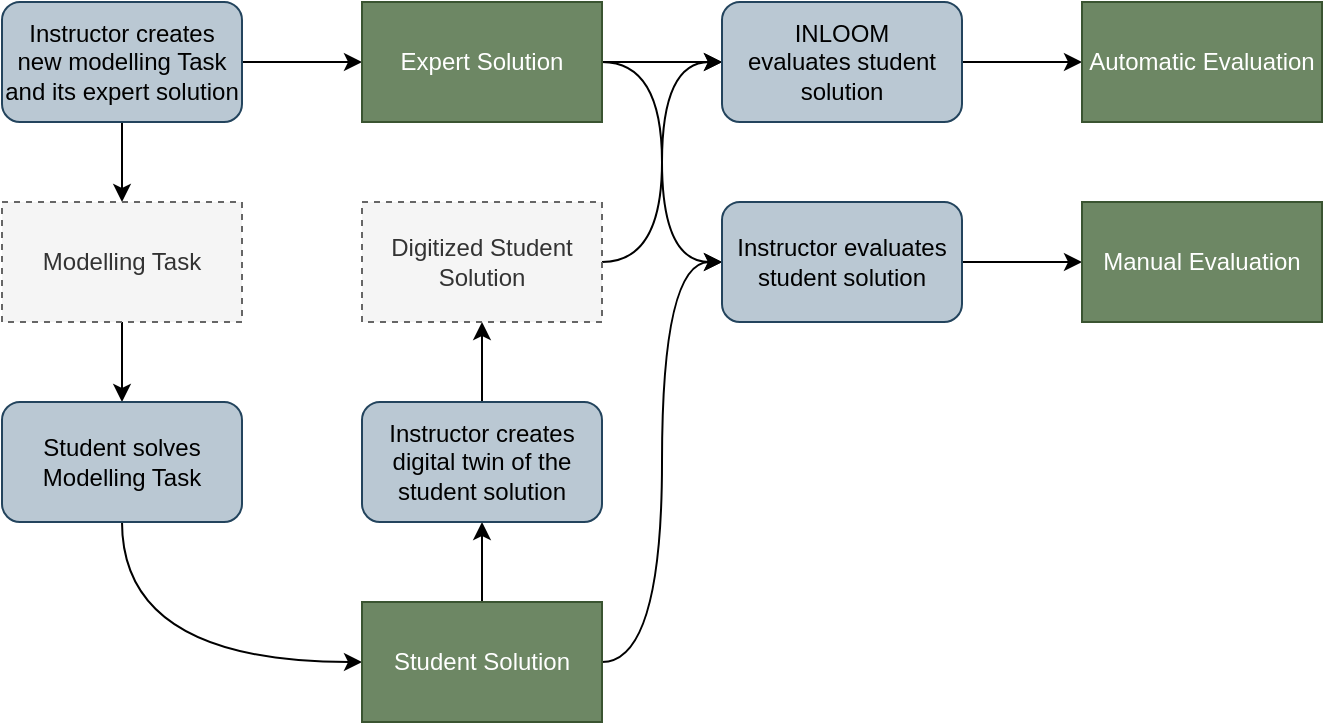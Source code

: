 <mxfile version="14.1.2" type="device"><diagram id="lbLzT0zlKd_DLc7CEUpB" name="Page-1"><mxGraphModel dx="1422" dy="802" grid="1" gridSize="10" guides="1" tooltips="1" connect="1" arrows="1" fold="1" page="1" pageScale="1" pageWidth="827" pageHeight="1169" math="0" shadow="0"><root><mxCell id="0"/><mxCell id="1" parent="0"/><mxCell id="HcMht5fCRtSjJxyPxhD8-4" style="edgeStyle=orthogonalEdgeStyle;rounded=0;orthogonalLoop=1;jettySize=auto;html=1;exitX=1;exitY=0.5;exitDx=0;exitDy=0;entryX=0;entryY=0.5;entryDx=0;entryDy=0;curved=1;" parent="1" source="HcMht5fCRtSjJxyPxhD8-1" target="HcMht5fCRtSjJxyPxhD8-2" edge="1"><mxGeometry relative="1" as="geometry"/></mxCell><mxCell id="HcMht5fCRtSjJxyPxhD8-10" style="edgeStyle=orthogonalEdgeStyle;curved=1;rounded=0;orthogonalLoop=1;jettySize=auto;html=1;exitX=0.5;exitY=1;exitDx=0;exitDy=0;entryX=0.5;entryY=0;entryDx=0;entryDy=0;" parent="1" source="HcMht5fCRtSjJxyPxhD8-1" target="HcMht5fCRtSjJxyPxhD8-3" edge="1"><mxGeometry relative="1" as="geometry"/></mxCell><mxCell id="HcMht5fCRtSjJxyPxhD8-1" value="Instructor creates new modelling Task and its expert solution" style="rounded=1;whiteSpace=wrap;html=1;fillColor=#bac8d3;strokeColor=#23445d;" parent="1" vertex="1"><mxGeometry x="120" y="140" width="120" height="60" as="geometry"/></mxCell><mxCell id="HcMht5fCRtSjJxyPxhD8-17" style="edgeStyle=orthogonalEdgeStyle;curved=1;rounded=0;orthogonalLoop=1;jettySize=auto;html=1;exitX=1;exitY=0.5;exitDx=0;exitDy=0;entryX=0;entryY=0.5;entryDx=0;entryDy=0;" parent="1" source="HcMht5fCRtSjJxyPxhD8-2" target="HcMht5fCRtSjJxyPxhD8-16" edge="1"><mxGeometry relative="1" as="geometry"/></mxCell><mxCell id="HcMht5fCRtSjJxyPxhD8-25" style="edgeStyle=orthogonalEdgeStyle;curved=1;rounded=0;orthogonalLoop=1;jettySize=auto;html=1;exitX=1;exitY=0.5;exitDx=0;exitDy=0;entryX=0;entryY=0.5;entryDx=0;entryDy=0;" parent="1" source="HcMht5fCRtSjJxyPxhD8-2" target="HcMht5fCRtSjJxyPxhD8-19" edge="1"><mxGeometry relative="1" as="geometry"/></mxCell><mxCell id="HcMht5fCRtSjJxyPxhD8-2" value="Expert Solution" style="rounded=0;whiteSpace=wrap;html=1;fillColor=#6d8764;strokeColor=#3A5431;fontColor=#ffffff;" parent="1" vertex="1"><mxGeometry x="300" y="140" width="120" height="60" as="geometry"/></mxCell><mxCell id="HcMht5fCRtSjJxyPxhD8-7" style="edgeStyle=orthogonalEdgeStyle;curved=1;rounded=0;orthogonalLoop=1;jettySize=auto;html=1;exitX=0.5;exitY=1;exitDx=0;exitDy=0;entryX=0.5;entryY=0;entryDx=0;entryDy=0;" parent="1" source="HcMht5fCRtSjJxyPxhD8-3" target="HcMht5fCRtSjJxyPxhD8-6" edge="1"><mxGeometry relative="1" as="geometry"/></mxCell><mxCell id="HcMht5fCRtSjJxyPxhD8-3" value="Modelling Task" style="rounded=0;whiteSpace=wrap;html=1;fillColor=#f5f5f5;strokeColor=#666666;fontColor=#333333;dashed=1;" parent="1" vertex="1"><mxGeometry x="120" y="240" width="120" height="60" as="geometry"/></mxCell><mxCell id="HcMht5fCRtSjJxyPxhD8-11" style="edgeStyle=orthogonalEdgeStyle;curved=1;rounded=0;orthogonalLoop=1;jettySize=auto;html=1;exitX=0.5;exitY=1;exitDx=0;exitDy=0;entryX=0;entryY=0.5;entryDx=0;entryDy=0;" parent="1" source="HcMht5fCRtSjJxyPxhD8-6" target="HcMht5fCRtSjJxyPxhD8-8" edge="1"><mxGeometry relative="1" as="geometry"/></mxCell><mxCell id="HcMht5fCRtSjJxyPxhD8-6" value="Student solves Modelling Task" style="rounded=1;whiteSpace=wrap;html=1;fillColor=#bac8d3;strokeColor=#23445d;" parent="1" vertex="1"><mxGeometry x="120" y="340" width="120" height="60" as="geometry"/></mxCell><mxCell id="HcMht5fCRtSjJxyPxhD8-13" style="edgeStyle=orthogonalEdgeStyle;curved=1;rounded=0;orthogonalLoop=1;jettySize=auto;html=1;exitX=0.5;exitY=0;exitDx=0;exitDy=0;entryX=0.5;entryY=1;entryDx=0;entryDy=0;" parent="1" source="HcMht5fCRtSjJxyPxhD8-8" target="HcMht5fCRtSjJxyPxhD8-12" edge="1"><mxGeometry relative="1" as="geometry"/></mxCell><mxCell id="HcMht5fCRtSjJxyPxhD8-20" style="edgeStyle=orthogonalEdgeStyle;curved=1;rounded=0;orthogonalLoop=1;jettySize=auto;html=1;exitX=1;exitY=0.5;exitDx=0;exitDy=0;entryX=0;entryY=0.5;entryDx=0;entryDy=0;" parent="1" source="HcMht5fCRtSjJxyPxhD8-8" target="HcMht5fCRtSjJxyPxhD8-19" edge="1"><mxGeometry relative="1" as="geometry"/></mxCell><mxCell id="HcMht5fCRtSjJxyPxhD8-8" value="Student Solution" style="rounded=0;whiteSpace=wrap;html=1;fillColor=#6d8764;strokeColor=#3A5431;fontColor=#ffffff;" parent="1" vertex="1"><mxGeometry x="300" y="440" width="120" height="60" as="geometry"/></mxCell><mxCell id="HcMht5fCRtSjJxyPxhD8-15" style="edgeStyle=orthogonalEdgeStyle;curved=1;rounded=0;orthogonalLoop=1;jettySize=auto;html=1;exitX=0.5;exitY=0;exitDx=0;exitDy=0;entryX=0.5;entryY=1;entryDx=0;entryDy=0;" parent="1" source="HcMht5fCRtSjJxyPxhD8-12" target="HcMht5fCRtSjJxyPxhD8-14" edge="1"><mxGeometry relative="1" as="geometry"/></mxCell><mxCell id="HcMht5fCRtSjJxyPxhD8-12" value="Instructor creates&lt;br&gt;digital twin of the student solution" style="rounded=1;whiteSpace=wrap;html=1;fillColor=#bac8d3;strokeColor=#23445d;" parent="1" vertex="1"><mxGeometry x="300" y="340" width="120" height="60" as="geometry"/></mxCell><mxCell id="HcMht5fCRtSjJxyPxhD8-18" style="edgeStyle=orthogonalEdgeStyle;curved=1;rounded=0;orthogonalLoop=1;jettySize=auto;html=1;exitX=1;exitY=0.5;exitDx=0;exitDy=0;entryX=0;entryY=0.5;entryDx=0;entryDy=0;" parent="1" source="HcMht5fCRtSjJxyPxhD8-14" target="HcMht5fCRtSjJxyPxhD8-16" edge="1"><mxGeometry relative="1" as="geometry"/></mxCell><mxCell id="HcMht5fCRtSjJxyPxhD8-14" value="Digitized Student Solution" style="rounded=0;whiteSpace=wrap;html=1;fillColor=#f5f5f5;strokeColor=#666666;fontColor=#333333;dashed=1;" parent="1" vertex="1"><mxGeometry x="300" y="240" width="120" height="60" as="geometry"/></mxCell><mxCell id="HcMht5fCRtSjJxyPxhD8-23" style="edgeStyle=orthogonalEdgeStyle;curved=1;rounded=0;orthogonalLoop=1;jettySize=auto;html=1;exitX=1;exitY=0.5;exitDx=0;exitDy=0;entryX=0;entryY=0.5;entryDx=0;entryDy=0;" parent="1" source="HcMht5fCRtSjJxyPxhD8-16" target="HcMht5fCRtSjJxyPxhD8-21" edge="1"><mxGeometry relative="1" as="geometry"/></mxCell><mxCell id="HcMht5fCRtSjJxyPxhD8-16" value="INLOOM&lt;br&gt;evaluates student solution" style="rounded=1;whiteSpace=wrap;html=1;fillColor=#bac8d3;strokeColor=#23445d;" parent="1" vertex="1"><mxGeometry x="480" y="140" width="120" height="60" as="geometry"/></mxCell><mxCell id="HcMht5fCRtSjJxyPxhD8-24" style="edgeStyle=orthogonalEdgeStyle;curved=1;rounded=0;orthogonalLoop=1;jettySize=auto;html=1;exitX=1;exitY=0.5;exitDx=0;exitDy=0;entryX=0;entryY=0.5;entryDx=0;entryDy=0;" parent="1" source="HcMht5fCRtSjJxyPxhD8-19" target="HcMht5fCRtSjJxyPxhD8-22" edge="1"><mxGeometry relative="1" as="geometry"/></mxCell><mxCell id="HcMht5fCRtSjJxyPxhD8-19" value="Instructor evaluates student solution" style="rounded=1;whiteSpace=wrap;html=1;fillColor=#bac8d3;strokeColor=#23445d;" parent="1" vertex="1"><mxGeometry x="480" y="240" width="120" height="60" as="geometry"/></mxCell><mxCell id="HcMht5fCRtSjJxyPxhD8-21" value="Automatic Evaluation" style="rounded=0;whiteSpace=wrap;html=1;fillColor=#6d8764;strokeColor=#3A5431;fontColor=#ffffff;" parent="1" vertex="1"><mxGeometry x="660" y="140" width="120" height="60" as="geometry"/></mxCell><mxCell id="HcMht5fCRtSjJxyPxhD8-22" value="Manual Evaluation" style="rounded=0;whiteSpace=wrap;html=1;fillColor=#6d8764;strokeColor=#3A5431;fontColor=#ffffff;" parent="1" vertex="1"><mxGeometry x="660" y="240" width="120" height="60" as="geometry"/></mxCell></root></mxGraphModel></diagram></mxfile>